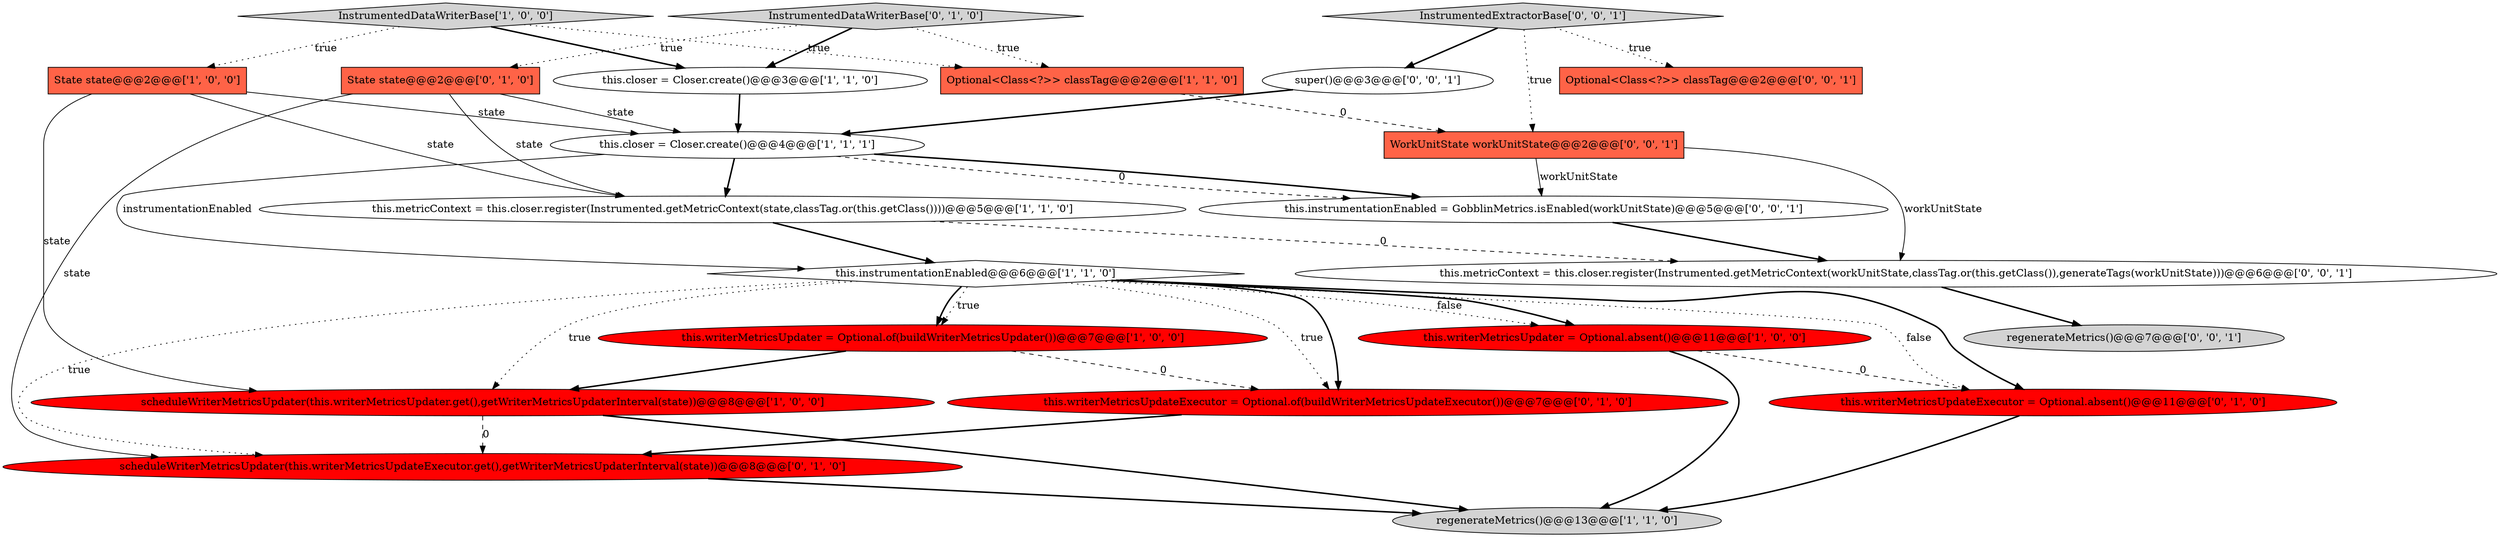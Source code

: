 digraph {
17 [style = filled, label = "super()@@@3@@@['0', '0', '1']", fillcolor = white, shape = ellipse image = "AAA0AAABBB3BBB"];
22 [style = filled, label = "WorkUnitState workUnitState@@@2@@@['0', '0', '1']", fillcolor = tomato, shape = box image = "AAA0AAABBB3BBB"];
14 [style = filled, label = "this.writerMetricsUpdateExecutor = Optional.of(buildWriterMetricsUpdateExecutor())@@@7@@@['0', '1', '0']", fillcolor = red, shape = ellipse image = "AAA1AAABBB2BBB"];
5 [style = filled, label = "this.metricContext = this.closer.register(Instrumented.getMetricContext(state,classTag.or(this.getClass())))@@@5@@@['1', '1', '0']", fillcolor = white, shape = ellipse image = "AAA0AAABBB1BBB"];
10 [style = filled, label = "this.closer = Closer.create()@@@3@@@['1', '1', '0']", fillcolor = white, shape = ellipse image = "AAA0AAABBB1BBB"];
15 [style = filled, label = "scheduleWriterMetricsUpdater(this.writerMetricsUpdateExecutor.get(),getWriterMetricsUpdaterInterval(state))@@@8@@@['0', '1', '0']", fillcolor = red, shape = ellipse image = "AAA1AAABBB2BBB"];
16 [style = filled, label = "Optional<Class<?>> classTag@@@2@@@['0', '0', '1']", fillcolor = tomato, shape = box image = "AAA0AAABBB3BBB"];
13 [style = filled, label = "InstrumentedDataWriterBase['0', '1', '0']", fillcolor = lightgray, shape = diamond image = "AAA0AAABBB2BBB"];
4 [style = filled, label = "InstrumentedDataWriterBase['1', '0', '0']", fillcolor = lightgray, shape = diamond image = "AAA0AAABBB1BBB"];
0 [style = filled, label = "this.writerMetricsUpdater = Optional.absent()@@@11@@@['1', '0', '0']", fillcolor = red, shape = ellipse image = "AAA1AAABBB1BBB"];
7 [style = filled, label = "regenerateMetrics()@@@13@@@['1', '1', '0']", fillcolor = lightgray, shape = ellipse image = "AAA0AAABBB1BBB"];
19 [style = filled, label = "this.metricContext = this.closer.register(Instrumented.getMetricContext(workUnitState,classTag.or(this.getClass()),generateTags(workUnitState)))@@@6@@@['0', '0', '1']", fillcolor = white, shape = ellipse image = "AAA0AAABBB3BBB"];
11 [style = filled, label = "State state@@@2@@@['0', '1', '0']", fillcolor = tomato, shape = box image = "AAA0AAABBB2BBB"];
8 [style = filled, label = "Optional<Class<?>> classTag@@@2@@@['1', '1', '0']", fillcolor = tomato, shape = box image = "AAA0AAABBB1BBB"];
3 [style = filled, label = "this.closer = Closer.create()@@@4@@@['1', '1', '1']", fillcolor = white, shape = ellipse image = "AAA0AAABBB1BBB"];
18 [style = filled, label = "this.instrumentationEnabled = GobblinMetrics.isEnabled(workUnitState)@@@5@@@['0', '0', '1']", fillcolor = white, shape = ellipse image = "AAA0AAABBB3BBB"];
12 [style = filled, label = "this.writerMetricsUpdateExecutor = Optional.absent()@@@11@@@['0', '1', '0']", fillcolor = red, shape = ellipse image = "AAA1AAABBB2BBB"];
1 [style = filled, label = "this.writerMetricsUpdater = Optional.of(buildWriterMetricsUpdater())@@@7@@@['1', '0', '0']", fillcolor = red, shape = ellipse image = "AAA1AAABBB1BBB"];
2 [style = filled, label = "State state@@@2@@@['1', '0', '0']", fillcolor = tomato, shape = box image = "AAA0AAABBB1BBB"];
6 [style = filled, label = "this.instrumentationEnabled@@@6@@@['1', '1', '0']", fillcolor = white, shape = diamond image = "AAA0AAABBB1BBB"];
9 [style = filled, label = "scheduleWriterMetricsUpdater(this.writerMetricsUpdater.get(),getWriterMetricsUpdaterInterval(state))@@@8@@@['1', '0', '0']", fillcolor = red, shape = ellipse image = "AAA1AAABBB1BBB"];
20 [style = filled, label = "InstrumentedExtractorBase['0', '0', '1']", fillcolor = lightgray, shape = diamond image = "AAA0AAABBB3BBB"];
21 [style = filled, label = "regenerateMetrics()@@@7@@@['0', '0', '1']", fillcolor = lightgray, shape = ellipse image = "AAA0AAABBB3BBB"];
4->10 [style = bold, label=""];
13->10 [style = bold, label=""];
6->0 [style = dotted, label="false"];
20->17 [style = bold, label=""];
2->3 [style = solid, label="state"];
15->7 [style = bold, label=""];
1->14 [style = dashed, label="0"];
11->5 [style = solid, label="state"];
3->18 [style = dashed, label="0"];
6->1 [style = dotted, label="true"];
18->19 [style = bold, label=""];
4->8 [style = dotted, label="true"];
10->3 [style = bold, label=""];
6->0 [style = bold, label=""];
0->12 [style = dashed, label="0"];
3->6 [style = solid, label="instrumentationEnabled"];
9->7 [style = bold, label=""];
2->5 [style = solid, label="state"];
2->9 [style = solid, label="state"];
11->15 [style = solid, label="state"];
1->9 [style = bold, label=""];
12->7 [style = bold, label=""];
0->7 [style = bold, label=""];
3->18 [style = bold, label=""];
6->14 [style = bold, label=""];
6->12 [style = dotted, label="false"];
8->22 [style = dashed, label="0"];
6->1 [style = bold, label=""];
22->18 [style = solid, label="workUnitState"];
3->5 [style = bold, label=""];
6->14 [style = dotted, label="true"];
5->6 [style = bold, label=""];
6->9 [style = dotted, label="true"];
13->8 [style = dotted, label="true"];
11->3 [style = solid, label="state"];
22->19 [style = solid, label="workUnitState"];
17->3 [style = bold, label=""];
13->11 [style = dotted, label="true"];
14->15 [style = bold, label=""];
19->21 [style = bold, label=""];
20->22 [style = dotted, label="true"];
5->19 [style = dashed, label="0"];
4->2 [style = dotted, label="true"];
20->16 [style = dotted, label="true"];
9->15 [style = dashed, label="0"];
6->15 [style = dotted, label="true"];
6->12 [style = bold, label=""];
}
